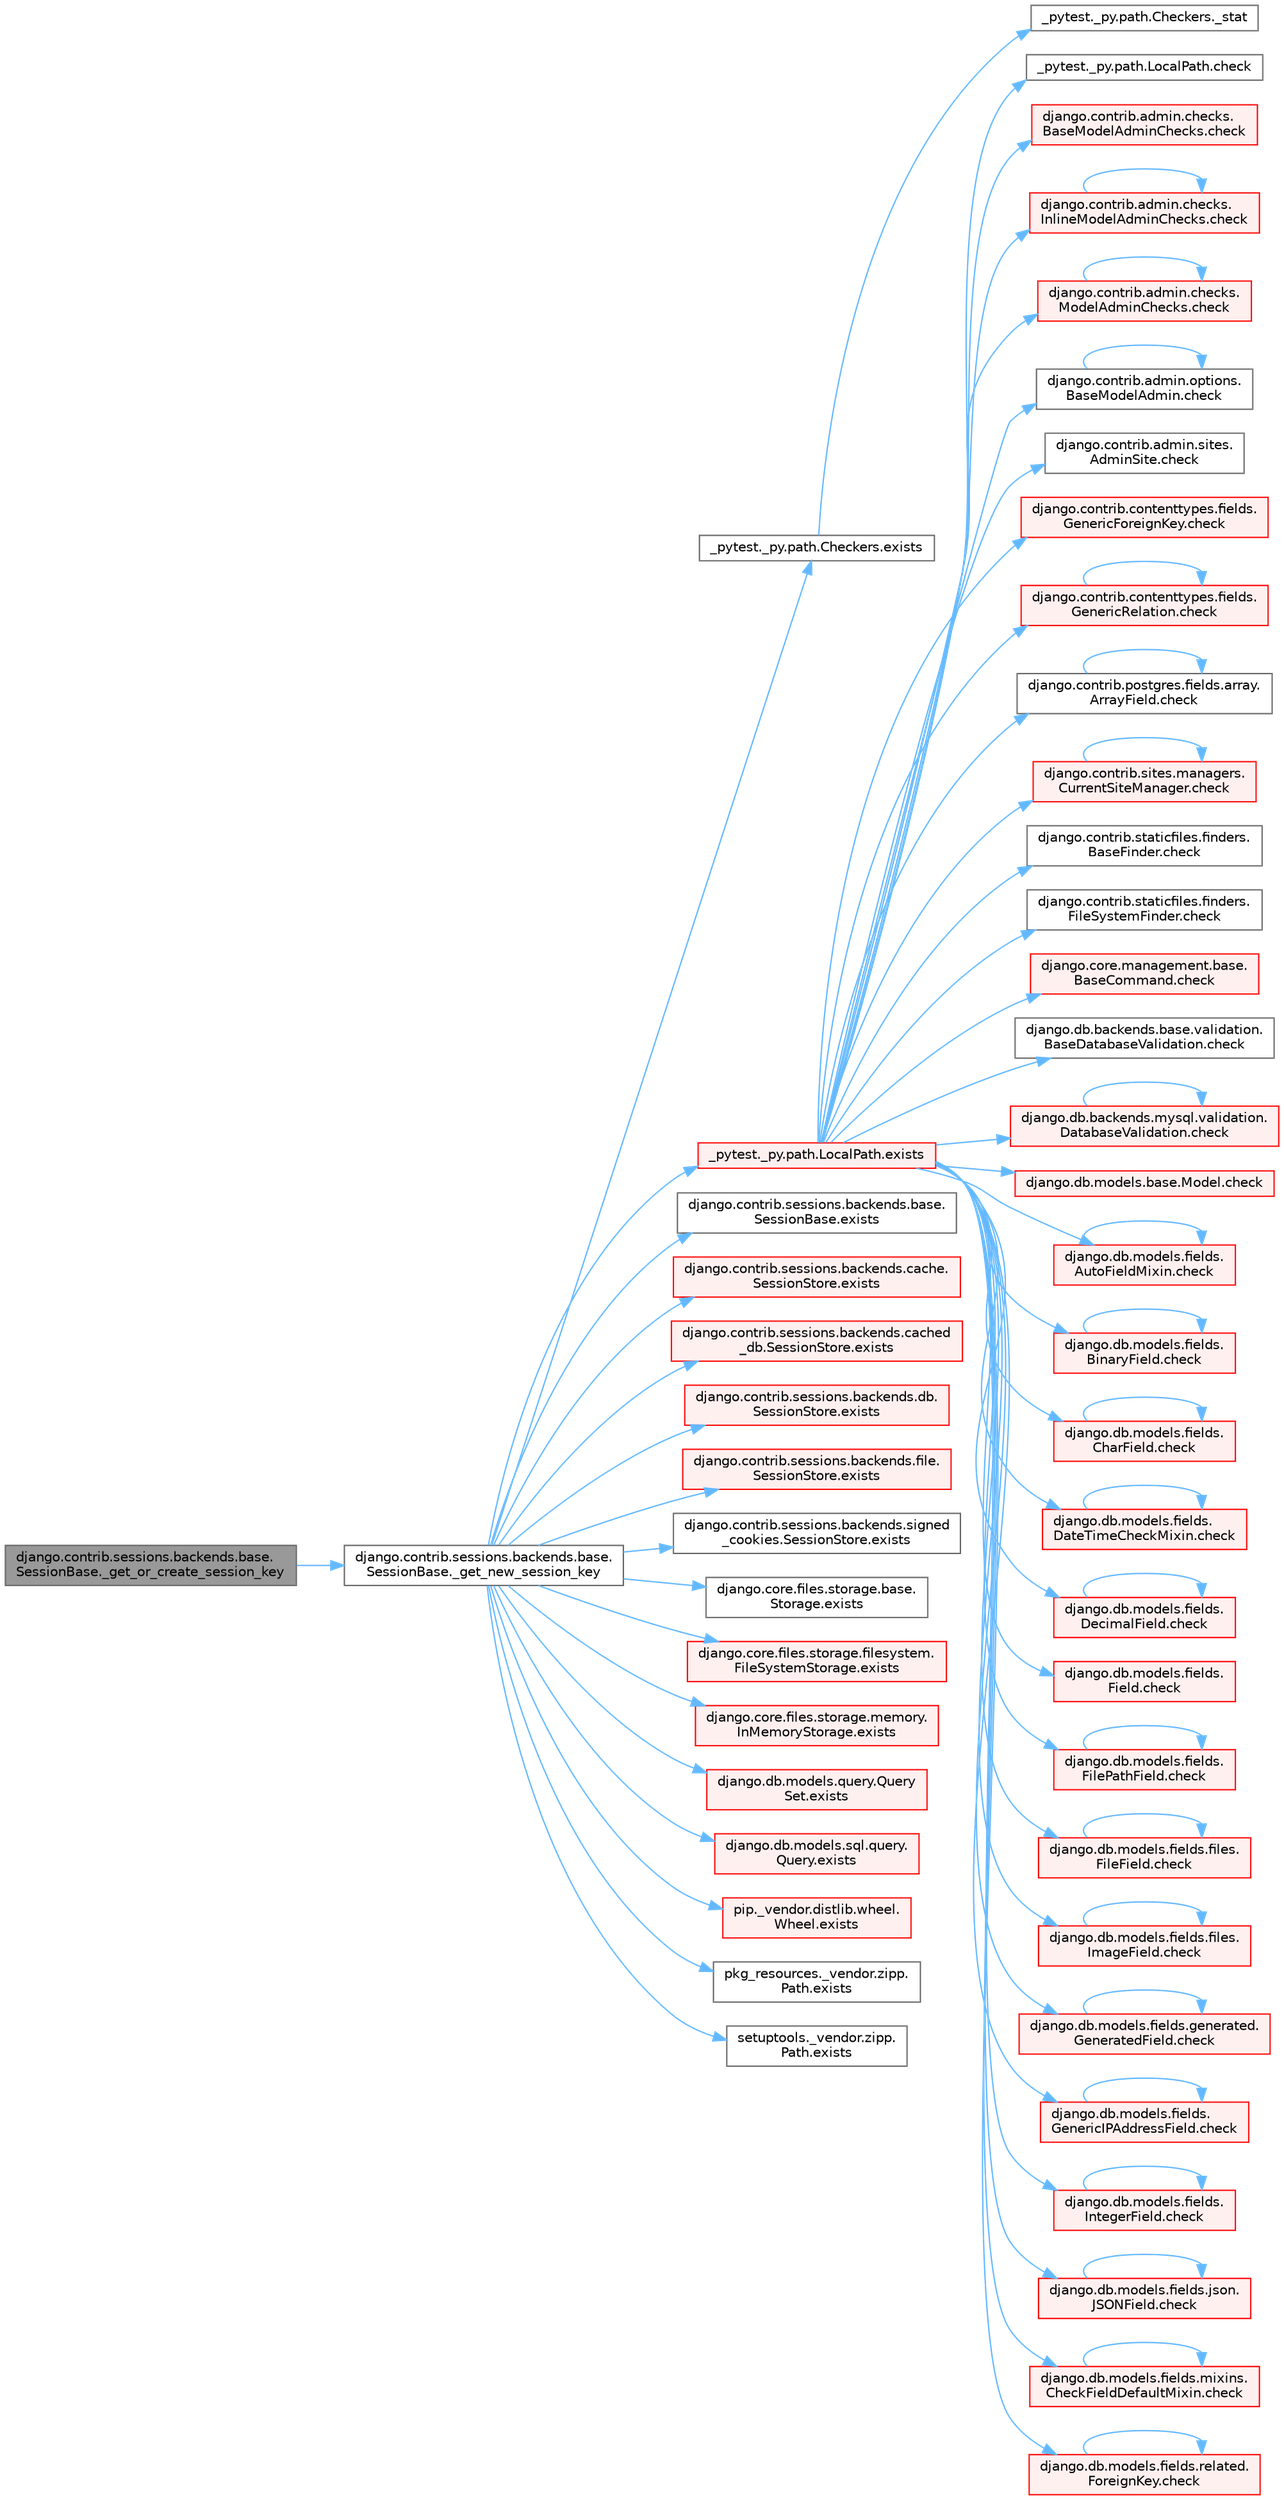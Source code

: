 digraph "django.contrib.sessions.backends.base.SessionBase._get_or_create_session_key"
{
 // LATEX_PDF_SIZE
  bgcolor="transparent";
  edge [fontname=Helvetica,fontsize=10,labelfontname=Helvetica,labelfontsize=10];
  node [fontname=Helvetica,fontsize=10,shape=box,height=0.2,width=0.4];
  rankdir="LR";
  Node1 [id="Node000001",label="django.contrib.sessions.backends.base.\lSessionBase._get_or_create_session_key",height=0.2,width=0.4,color="gray40", fillcolor="grey60", style="filled", fontcolor="black",tooltip=" "];
  Node1 -> Node2 [id="edge1_Node000001_Node000002",color="steelblue1",style="solid",tooltip=" "];
  Node2 [id="Node000002",label="django.contrib.sessions.backends.base.\lSessionBase._get_new_session_key",height=0.2,width=0.4,color="grey40", fillcolor="white", style="filled",URL="$classdjango_1_1contrib_1_1sessions_1_1backends_1_1base_1_1_session_base.html#aa4fa1e405a4b97410d84bee8c9cf5e65",tooltip=" "];
  Node2 -> Node3 [id="edge2_Node000002_Node000003",color="steelblue1",style="solid",tooltip=" "];
  Node3 [id="Node000003",label="_pytest._py.path.Checkers.exists",height=0.2,width=0.4,color="grey40", fillcolor="white", style="filled",URL="$class__pytest_1_1__py_1_1path_1_1_checkers.html#a6dedf7a0277eaf69dd3a07ba46033cd0",tooltip=" "];
  Node3 -> Node4 [id="edge3_Node000003_Node000004",color="steelblue1",style="solid",tooltip=" "];
  Node4 [id="Node000004",label="_pytest._py.path.Checkers._stat",height=0.2,width=0.4,color="grey40", fillcolor="white", style="filled",URL="$class__pytest_1_1__py_1_1path_1_1_checkers.html#a68a6989c7dfc44d06b7bc4ad21f669a2",tooltip=" "];
  Node2 -> Node5 [id="edge4_Node000002_Node000005",color="steelblue1",style="solid",tooltip=" "];
  Node5 [id="Node000005",label="_pytest._py.path.LocalPath.exists",height=0.2,width=0.4,color="red", fillcolor="#FFF0F0", style="filled",URL="$class__pytest_1_1__py_1_1path_1_1_local_path.html#a3fbaec6b6f93562fa73a23530e92d148",tooltip=" "];
  Node5 -> Node6 [id="edge5_Node000005_Node000006",color="steelblue1",style="solid",tooltip=" "];
  Node6 [id="Node000006",label="_pytest._py.path.LocalPath.check",height=0.2,width=0.4,color="grey40", fillcolor="white", style="filled",URL="$class__pytest_1_1__py_1_1path_1_1_local_path.html#a4b987fb8998938ae4a5f4ed6aebf69ea",tooltip=" "];
  Node5 -> Node7 [id="edge6_Node000005_Node000007",color="steelblue1",style="solid",tooltip=" "];
  Node7 [id="Node000007",label="django.contrib.admin.checks.\lBaseModelAdminChecks.check",height=0.2,width=0.4,color="red", fillcolor="#FFF0F0", style="filled",URL="$classdjango_1_1contrib_1_1admin_1_1checks_1_1_base_model_admin_checks.html#a11595bf2b8d59e96fee553e518494d6d",tooltip=" "];
  Node5 -> Node40 [id="edge7_Node000005_Node000040",color="steelblue1",style="solid",tooltip=" "];
  Node40 [id="Node000040",label="django.contrib.admin.checks.\lInlineModelAdminChecks.check",height=0.2,width=0.4,color="red", fillcolor="#FFF0F0", style="filled",URL="$classdjango_1_1contrib_1_1admin_1_1checks_1_1_inline_model_admin_checks.html#acdf096659f73e5facb970e774e61f7cc",tooltip=" "];
  Node40 -> Node40 [id="edge8_Node000040_Node000040",color="steelblue1",style="solid",tooltip=" "];
  Node5 -> Node49 [id="edge9_Node000005_Node000049",color="steelblue1",style="solid",tooltip=" "];
  Node49 [id="Node000049",label="django.contrib.admin.checks.\lModelAdminChecks.check",height=0.2,width=0.4,color="red", fillcolor="#FFF0F0", style="filled",URL="$classdjango_1_1contrib_1_1admin_1_1checks_1_1_model_admin_checks.html#afedbd9df38a2915eb0a5a9cea0731bc3",tooltip=" "];
  Node49 -> Node49 [id="edge10_Node000049_Node000049",color="steelblue1",style="solid",tooltip=" "];
  Node5 -> Node69 [id="edge11_Node000005_Node000069",color="steelblue1",style="solid",tooltip=" "];
  Node69 [id="Node000069",label="django.contrib.admin.options.\lBaseModelAdmin.check",height=0.2,width=0.4,color="grey40", fillcolor="white", style="filled",URL="$classdjango_1_1contrib_1_1admin_1_1options_1_1_base_model_admin.html#af32f399c528a3e552e7518976cc41a5b",tooltip=" "];
  Node69 -> Node69 [id="edge12_Node000069_Node000069",color="steelblue1",style="solid",tooltip=" "];
  Node5 -> Node70 [id="edge13_Node000005_Node000070",color="steelblue1",style="solid",tooltip=" "];
  Node70 [id="Node000070",label="django.contrib.admin.sites.\lAdminSite.check",height=0.2,width=0.4,color="grey40", fillcolor="white", style="filled",URL="$classdjango_1_1contrib_1_1admin_1_1sites_1_1_admin_site.html#aefedadd8ec4a978001a8182443f0a75e",tooltip=" "];
  Node5 -> Node71 [id="edge14_Node000005_Node000071",color="steelblue1",style="solid",tooltip=" "];
  Node71 [id="Node000071",label="django.contrib.contenttypes.fields.\lGenericForeignKey.check",height=0.2,width=0.4,color="red", fillcolor="#FFF0F0", style="filled",URL="$classdjango_1_1contrib_1_1contenttypes_1_1fields_1_1_generic_foreign_key.html#a825d4540a94bc23ef0ce2a03f4ddb7fc",tooltip=" "];
  Node5 -> Node783 [id="edge15_Node000005_Node000783",color="steelblue1",style="solid",tooltip=" "];
  Node783 [id="Node000783",label="django.contrib.contenttypes.fields.\lGenericRelation.check",height=0.2,width=0.4,color="red", fillcolor="#FFF0F0", style="filled",URL="$classdjango_1_1contrib_1_1contenttypes_1_1fields_1_1_generic_relation.html#a45d009ec3d4930825210c7ec1bc16cac",tooltip=" "];
  Node783 -> Node783 [id="edge16_Node000783_Node000783",color="steelblue1",style="solid",tooltip=" "];
  Node5 -> Node787 [id="edge17_Node000005_Node000787",color="steelblue1",style="solid",tooltip=" "];
  Node787 [id="Node000787",label="django.contrib.postgres.fields.array.\lArrayField.check",height=0.2,width=0.4,color="grey40", fillcolor="white", style="filled",URL="$classdjango_1_1contrib_1_1postgres_1_1fields_1_1array_1_1_array_field.html#a3bfc183c9c8aad5ba35799fd720e9105",tooltip=" "];
  Node787 -> Node787 [id="edge18_Node000787_Node000787",color="steelblue1",style="solid",tooltip=" "];
  Node5 -> Node788 [id="edge19_Node000005_Node000788",color="steelblue1",style="solid",tooltip=" "];
  Node788 [id="Node000788",label="django.contrib.sites.managers.\lCurrentSiteManager.check",height=0.2,width=0.4,color="red", fillcolor="#FFF0F0", style="filled",URL="$classdjango_1_1contrib_1_1sites_1_1managers_1_1_current_site_manager.html#a24104e33647bb4f4a78f9a3b6f815248",tooltip=" "];
  Node788 -> Node788 [id="edge20_Node000788_Node000788",color="steelblue1",style="solid",tooltip=" "];
  Node5 -> Node2156 [id="edge21_Node000005_Node002156",color="steelblue1",style="solid",tooltip=" "];
  Node2156 [id="Node002156",label="django.contrib.staticfiles.finders.\lBaseFinder.check",height=0.2,width=0.4,color="grey40", fillcolor="white", style="filled",URL="$classdjango_1_1contrib_1_1staticfiles_1_1finders_1_1_base_finder.html#ab92c4f7950eea18b75fdb93463b0d29d",tooltip=" "];
  Node5 -> Node2157 [id="edge22_Node000005_Node002157",color="steelblue1",style="solid",tooltip=" "];
  Node2157 [id="Node002157",label="django.contrib.staticfiles.finders.\lFileSystemFinder.check",height=0.2,width=0.4,color="grey40", fillcolor="white", style="filled",URL="$classdjango_1_1contrib_1_1staticfiles_1_1finders_1_1_file_system_finder.html#a709eac9ec46c5e67a0ba159b658dc15a",tooltip=" "];
  Node5 -> Node2158 [id="edge23_Node000005_Node002158",color="steelblue1",style="solid",tooltip=" "];
  Node2158 [id="Node002158",label="django.core.management.base.\lBaseCommand.check",height=0.2,width=0.4,color="red", fillcolor="#FFF0F0", style="filled",URL="$classdjango_1_1core_1_1management_1_1base_1_1_base_command.html#a0ff1b562b3f6e68600b828fce3cf09b6",tooltip=" "];
  Node5 -> Node2159 [id="edge24_Node000005_Node002159",color="steelblue1",style="solid",tooltip=" "];
  Node2159 [id="Node002159",label="django.db.backends.base.validation.\lBaseDatabaseValidation.check",height=0.2,width=0.4,color="grey40", fillcolor="white", style="filled",URL="$classdjango_1_1db_1_1backends_1_1base_1_1validation_1_1_base_database_validation.html#aba603612877c7a309dad634f434bf751",tooltip=" "];
  Node5 -> Node2160 [id="edge25_Node000005_Node002160",color="steelblue1",style="solid",tooltip=" "];
  Node2160 [id="Node002160",label="django.db.backends.mysql.validation.\lDatabaseValidation.check",height=0.2,width=0.4,color="red", fillcolor="#FFF0F0", style="filled",URL="$classdjango_1_1db_1_1backends_1_1mysql_1_1validation_1_1_database_validation.html#ae97ac90b3d18457f080c5eb1c0412d88",tooltip=" "];
  Node2160 -> Node2160 [id="edge26_Node002160_Node002160",color="steelblue1",style="solid",tooltip=" "];
  Node5 -> Node2162 [id="edge27_Node000005_Node002162",color="steelblue1",style="solid",tooltip=" "];
  Node2162 [id="Node002162",label="django.db.models.base.Model.check",height=0.2,width=0.4,color="red", fillcolor="#FFF0F0", style="filled",URL="$classdjango_1_1db_1_1models_1_1base_1_1_model.html#ab2d7ad77a925236e80619ead6c3d7f4b",tooltip=" "];
  Node5 -> Node2182 [id="edge28_Node000005_Node002182",color="steelblue1",style="solid",tooltip=" "];
  Node2182 [id="Node002182",label="django.db.models.fields.\lAutoFieldMixin.check",height=0.2,width=0.4,color="red", fillcolor="#FFF0F0", style="filled",URL="$classdjango_1_1db_1_1models_1_1fields_1_1_auto_field_mixin.html#a85eb07224cb0ac2d36fbd60bca546bef",tooltip=" "];
  Node2182 -> Node2182 [id="edge29_Node002182_Node002182",color="steelblue1",style="solid",tooltip=" "];
  Node5 -> Node2185 [id="edge30_Node000005_Node002185",color="steelblue1",style="solid",tooltip=" "];
  Node2185 [id="Node002185",label="django.db.models.fields.\lBinaryField.check",height=0.2,width=0.4,color="red", fillcolor="#FFF0F0", style="filled",URL="$classdjango_1_1db_1_1models_1_1fields_1_1_binary_field.html#a51c981fa6aa2a2e1d4efcfa766673646",tooltip=" "];
  Node2185 -> Node2185 [id="edge31_Node002185_Node002185",color="steelblue1",style="solid",tooltip=" "];
  Node5 -> Node2187 [id="edge32_Node000005_Node002187",color="steelblue1",style="solid",tooltip=" "];
  Node2187 [id="Node002187",label="django.db.models.fields.\lCharField.check",height=0.2,width=0.4,color="red", fillcolor="#FFF0F0", style="filled",URL="$classdjango_1_1db_1_1models_1_1fields_1_1_char_field.html#a0eb18a4df8ce40930eb724339c6441b0",tooltip=" "];
  Node2187 -> Node2187 [id="edge33_Node002187_Node002187",color="steelblue1",style="solid",tooltip=" "];
  Node5 -> Node2191 [id="edge34_Node000005_Node002191",color="steelblue1",style="solid",tooltip=" "];
  Node2191 [id="Node002191",label="django.db.models.fields.\lDateTimeCheckMixin.check",height=0.2,width=0.4,color="red", fillcolor="#FFF0F0", style="filled",URL="$classdjango_1_1db_1_1models_1_1fields_1_1_date_time_check_mixin.html#ab7287b8bf80b28f6f50dec25d9a67a3a",tooltip=" "];
  Node2191 -> Node2191 [id="edge35_Node002191_Node002191",color="steelblue1",style="solid",tooltip=" "];
  Node5 -> Node2201 [id="edge36_Node000005_Node002201",color="steelblue1",style="solid",tooltip=" "];
  Node2201 [id="Node002201",label="django.db.models.fields.\lDecimalField.check",height=0.2,width=0.4,color="red", fillcolor="#FFF0F0", style="filled",URL="$classdjango_1_1db_1_1models_1_1fields_1_1_decimal_field.html#ab3ffc1695661a8734c24c28af00b6069",tooltip=" "];
  Node2201 -> Node2201 [id="edge37_Node002201_Node002201",color="steelblue1",style="solid",tooltip=" "];
  Node5 -> Node2205 [id="edge38_Node000005_Node002205",color="steelblue1",style="solid",tooltip=" "];
  Node2205 [id="Node002205",label="django.db.models.fields.\lField.check",height=0.2,width=0.4,color="red", fillcolor="#FFF0F0", style="filled",URL="$classdjango_1_1db_1_1models_1_1fields_1_1_field.html#ad2ebd34e73f0b1ff16ba6b6f155633ac",tooltip=" "];
  Node5 -> Node2218 [id="edge39_Node000005_Node002218",color="steelblue1",style="solid",tooltip=" "];
  Node2218 [id="Node002218",label="django.db.models.fields.\lFilePathField.check",height=0.2,width=0.4,color="red", fillcolor="#FFF0F0", style="filled",URL="$classdjango_1_1db_1_1models_1_1fields_1_1_file_path_field.html#acc2e0785469b1e3140219b0c9a195afb",tooltip=" "];
  Node2218 -> Node2218 [id="edge40_Node002218_Node002218",color="steelblue1",style="solid",tooltip=" "];
  Node5 -> Node2220 [id="edge41_Node000005_Node002220",color="steelblue1",style="solid",tooltip=" "];
  Node2220 [id="Node002220",label="django.db.models.fields.files.\lFileField.check",height=0.2,width=0.4,color="red", fillcolor="#FFF0F0", style="filled",URL="$classdjango_1_1db_1_1models_1_1fields_1_1files_1_1_file_field.html#a8922e0bff68bd802386352a5fccd8a85",tooltip=" "];
  Node2220 -> Node2220 [id="edge42_Node002220_Node002220",color="steelblue1",style="solid",tooltip=" "];
  Node5 -> Node2222 [id="edge43_Node000005_Node002222",color="steelblue1",style="solid",tooltip=" "];
  Node2222 [id="Node002222",label="django.db.models.fields.files.\lImageField.check",height=0.2,width=0.4,color="red", fillcolor="#FFF0F0", style="filled",URL="$classdjango_1_1db_1_1models_1_1fields_1_1files_1_1_image_field.html#a6e057f35358dcae72cbc468e58477f82",tooltip=" "];
  Node2222 -> Node2222 [id="edge44_Node002222_Node002222",color="steelblue1",style="solid",tooltip=" "];
  Node5 -> Node2224 [id="edge45_Node000005_Node002224",color="steelblue1",style="solid",tooltip=" "];
  Node2224 [id="Node002224",label="django.db.models.fields.generated.\lGeneratedField.check",height=0.2,width=0.4,color="red", fillcolor="#FFF0F0", style="filled",URL="$classdjango_1_1db_1_1models_1_1fields_1_1generated_1_1_generated_field.html#a17dcd0f6d6580cb5f6417d8730312ad6",tooltip=" "];
  Node2224 -> Node2224 [id="edge46_Node002224_Node002224",color="steelblue1",style="solid",tooltip=" "];
  Node5 -> Node2231 [id="edge47_Node000005_Node002231",color="steelblue1",style="solid",tooltip=" "];
  Node2231 [id="Node002231",label="django.db.models.fields.\lGenericIPAddressField.check",height=0.2,width=0.4,color="red", fillcolor="#FFF0F0", style="filled",URL="$classdjango_1_1db_1_1models_1_1fields_1_1_generic_i_p_address_field.html#af73879f6f7868b661fe27d031849cbfb",tooltip=" "];
  Node2231 -> Node2231 [id="edge48_Node002231_Node002231",color="steelblue1",style="solid",tooltip=" "];
  Node5 -> Node2233 [id="edge49_Node000005_Node002233",color="steelblue1",style="solid",tooltip=" "];
  Node2233 [id="Node002233",label="django.db.models.fields.\lIntegerField.check",height=0.2,width=0.4,color="red", fillcolor="#FFF0F0", style="filled",URL="$classdjango_1_1db_1_1models_1_1fields_1_1_integer_field.html#a5e5ba3fdfa77ed60312a7d653c18646c",tooltip=" "];
  Node2233 -> Node2233 [id="edge50_Node002233_Node002233",color="steelblue1",style="solid",tooltip=" "];
  Node5 -> Node2235 [id="edge51_Node000005_Node002235",color="steelblue1",style="solid",tooltip=" "];
  Node2235 [id="Node002235",label="django.db.models.fields.json.\lJSONField.check",height=0.2,width=0.4,color="red", fillcolor="#FFF0F0", style="filled",URL="$classdjango_1_1db_1_1models_1_1fields_1_1json_1_1_j_s_o_n_field.html#a3e212f8702c9959a9043f962509472b4",tooltip=" "];
  Node2235 -> Node2235 [id="edge52_Node002235_Node002235",color="steelblue1",style="solid",tooltip=" "];
  Node5 -> Node2236 [id="edge53_Node000005_Node002236",color="steelblue1",style="solid",tooltip=" "];
  Node2236 [id="Node002236",label="django.db.models.fields.mixins.\lCheckFieldDefaultMixin.check",height=0.2,width=0.4,color="red", fillcolor="#FFF0F0", style="filled",URL="$classdjango_1_1db_1_1models_1_1fields_1_1mixins_1_1_check_field_default_mixin.html#a60e678d87f918980b2665c9586ac6e30",tooltip=" "];
  Node2236 -> Node2236 [id="edge54_Node002236_Node002236",color="steelblue1",style="solid",tooltip=" "];
  Node5 -> Node2238 [id="edge55_Node000005_Node002238",color="steelblue1",style="solid",tooltip=" "];
  Node2238 [id="Node002238",label="django.db.models.fields.related.\lForeignKey.check",height=0.2,width=0.4,color="red", fillcolor="#FFF0F0", style="filled",URL="$classdjango_1_1db_1_1models_1_1fields_1_1related_1_1_foreign_key.html#a4f1f9779dfed8a2ecc2ef8e7c763ac2e",tooltip=" "];
  Node2238 -> Node2238 [id="edge56_Node002238_Node002238",color="steelblue1",style="solid",tooltip=" "];
  Node2 -> Node3012 [id="edge57_Node000002_Node003012",color="steelblue1",style="solid",tooltip=" "];
  Node3012 [id="Node003012",label="django.contrib.sessions.backends.base.\lSessionBase.exists",height=0.2,width=0.4,color="grey40", fillcolor="white", style="filled",URL="$classdjango_1_1contrib_1_1sessions_1_1backends_1_1base_1_1_session_base.html#a7bf2b4a5ceb726441c06bf9122c392ab",tooltip=" "];
  Node2 -> Node3013 [id="edge58_Node000002_Node003013",color="steelblue1",style="solid",tooltip=" "];
  Node3013 [id="Node003013",label="django.contrib.sessions.backends.cache.\lSessionStore.exists",height=0.2,width=0.4,color="red", fillcolor="#FFF0F0", style="filled",URL="$classdjango_1_1contrib_1_1sessions_1_1backends_1_1cache_1_1_session_store.html#a253d926e3014bb124eaa4c182a641d66",tooltip=" "];
  Node2 -> Node3014 [id="edge59_Node000002_Node003014",color="steelblue1",style="solid",tooltip=" "];
  Node3014 [id="Node003014",label="django.contrib.sessions.backends.cached\l_db.SessionStore.exists",height=0.2,width=0.4,color="red", fillcolor="#FFF0F0", style="filled",URL="$classdjango_1_1contrib_1_1sessions_1_1backends_1_1cached__db_1_1_session_store.html#ab4d6e8179354888e2ce4f8deb80d49f4",tooltip=" "];
  Node2 -> Node3015 [id="edge60_Node000002_Node003015",color="steelblue1",style="solid",tooltip=" "];
  Node3015 [id="Node003015",label="django.contrib.sessions.backends.db.\lSessionStore.exists",height=0.2,width=0.4,color="red", fillcolor="#FFF0F0", style="filled",URL="$classdjango_1_1contrib_1_1sessions_1_1backends_1_1db_1_1_session_store.html#ad80b6beee2197e5e67edc89f63c95bf5",tooltip=" "];
  Node2 -> Node3016 [id="edge61_Node000002_Node003016",color="steelblue1",style="solid",tooltip=" "];
  Node3016 [id="Node003016",label="django.contrib.sessions.backends.file.\lSessionStore.exists",height=0.2,width=0.4,color="red", fillcolor="#FFF0F0", style="filled",URL="$classdjango_1_1contrib_1_1sessions_1_1backends_1_1file_1_1_session_store.html#ac71713367271770f0725f65d90ea66c5",tooltip=" "];
  Node2 -> Node3017 [id="edge62_Node000002_Node003017",color="steelblue1",style="solid",tooltip=" "];
  Node3017 [id="Node003017",label="django.contrib.sessions.backends.signed\l_cookies.SessionStore.exists",height=0.2,width=0.4,color="grey40", fillcolor="white", style="filled",URL="$classdjango_1_1contrib_1_1sessions_1_1backends_1_1signed__cookies_1_1_session_store.html#a1aebd5a329bcb1ea4b1faf11e6c8eb81",tooltip=" "];
  Node2 -> Node3018 [id="edge63_Node000002_Node003018",color="steelblue1",style="solid",tooltip=" "];
  Node3018 [id="Node003018",label="django.core.files.storage.base.\lStorage.exists",height=0.2,width=0.4,color="grey40", fillcolor="white", style="filled",URL="$classdjango_1_1core_1_1files_1_1storage_1_1base_1_1_storage.html#ad961e78432576b47c491cba6b9e53a33",tooltip=" "];
  Node2 -> Node3019 [id="edge64_Node000002_Node003019",color="steelblue1",style="solid",tooltip=" "];
  Node3019 [id="Node003019",label="django.core.files.storage.filesystem.\lFileSystemStorage.exists",height=0.2,width=0.4,color="red", fillcolor="#FFF0F0", style="filled",URL="$classdjango_1_1core_1_1files_1_1storage_1_1filesystem_1_1_file_system_storage.html#a09638d435096d0b39bdbeaed81148baa",tooltip=" "];
  Node2 -> Node3020 [id="edge65_Node000002_Node003020",color="steelblue1",style="solid",tooltip=" "];
  Node3020 [id="Node003020",label="django.core.files.storage.memory.\lInMemoryStorage.exists",height=0.2,width=0.4,color="red", fillcolor="#FFF0F0", style="filled",URL="$classdjango_1_1core_1_1files_1_1storage_1_1memory_1_1_in_memory_storage.html#a0fc0341e2cd9d6dd1d84facce7595070",tooltip=" "];
  Node2 -> Node3021 [id="edge66_Node000002_Node003021",color="steelblue1",style="solid",tooltip=" "];
  Node3021 [id="Node003021",label="django.db.models.query.Query\lSet.exists",height=0.2,width=0.4,color="red", fillcolor="#FFF0F0", style="filled",URL="$classdjango_1_1db_1_1models_1_1query_1_1_query_set.html#ae07119b93f36fe3af50d3ee7538a68d1",tooltip=" "];
  Node2 -> Node3022 [id="edge67_Node000002_Node003022",color="steelblue1",style="solid",tooltip=" "];
  Node3022 [id="Node003022",label="django.db.models.sql.query.\lQuery.exists",height=0.2,width=0.4,color="red", fillcolor="#FFF0F0", style="filled",URL="$classdjango_1_1db_1_1models_1_1sql_1_1query_1_1_query.html#ae5c8bc324c4badfdcba3d115464be353",tooltip=" "];
  Node2 -> Node3023 [id="edge68_Node000002_Node003023",color="steelblue1",style="solid",tooltip=" "];
  Node3023 [id="Node003023",label="pip._vendor.distlib.wheel.\lWheel.exists",height=0.2,width=0.4,color="red", fillcolor="#FFF0F0", style="filled",URL="$classpip_1_1__vendor_1_1distlib_1_1wheel_1_1_wheel.html#a9ea7ded38fabd19aa8604ad550a8d6aa",tooltip=" "];
  Node2 -> Node3024 [id="edge69_Node000002_Node003024",color="steelblue1",style="solid",tooltip=" "];
  Node3024 [id="Node003024",label="pkg_resources._vendor.zipp.\lPath.exists",height=0.2,width=0.4,color="grey40", fillcolor="white", style="filled",URL="$classpkg__resources_1_1__vendor_1_1zipp_1_1_path.html#ad9384fc611ced67d371e1dd1af2973c5",tooltip=" "];
  Node2 -> Node3025 [id="edge70_Node000002_Node003025",color="steelblue1",style="solid",tooltip=" "];
  Node3025 [id="Node003025",label="setuptools._vendor.zipp.\lPath.exists",height=0.2,width=0.4,color="grey40", fillcolor="white", style="filled",URL="$classsetuptools_1_1__vendor_1_1zipp_1_1_path.html#a6131d6744eee53e9565869e765cda545",tooltip=" "];
}
